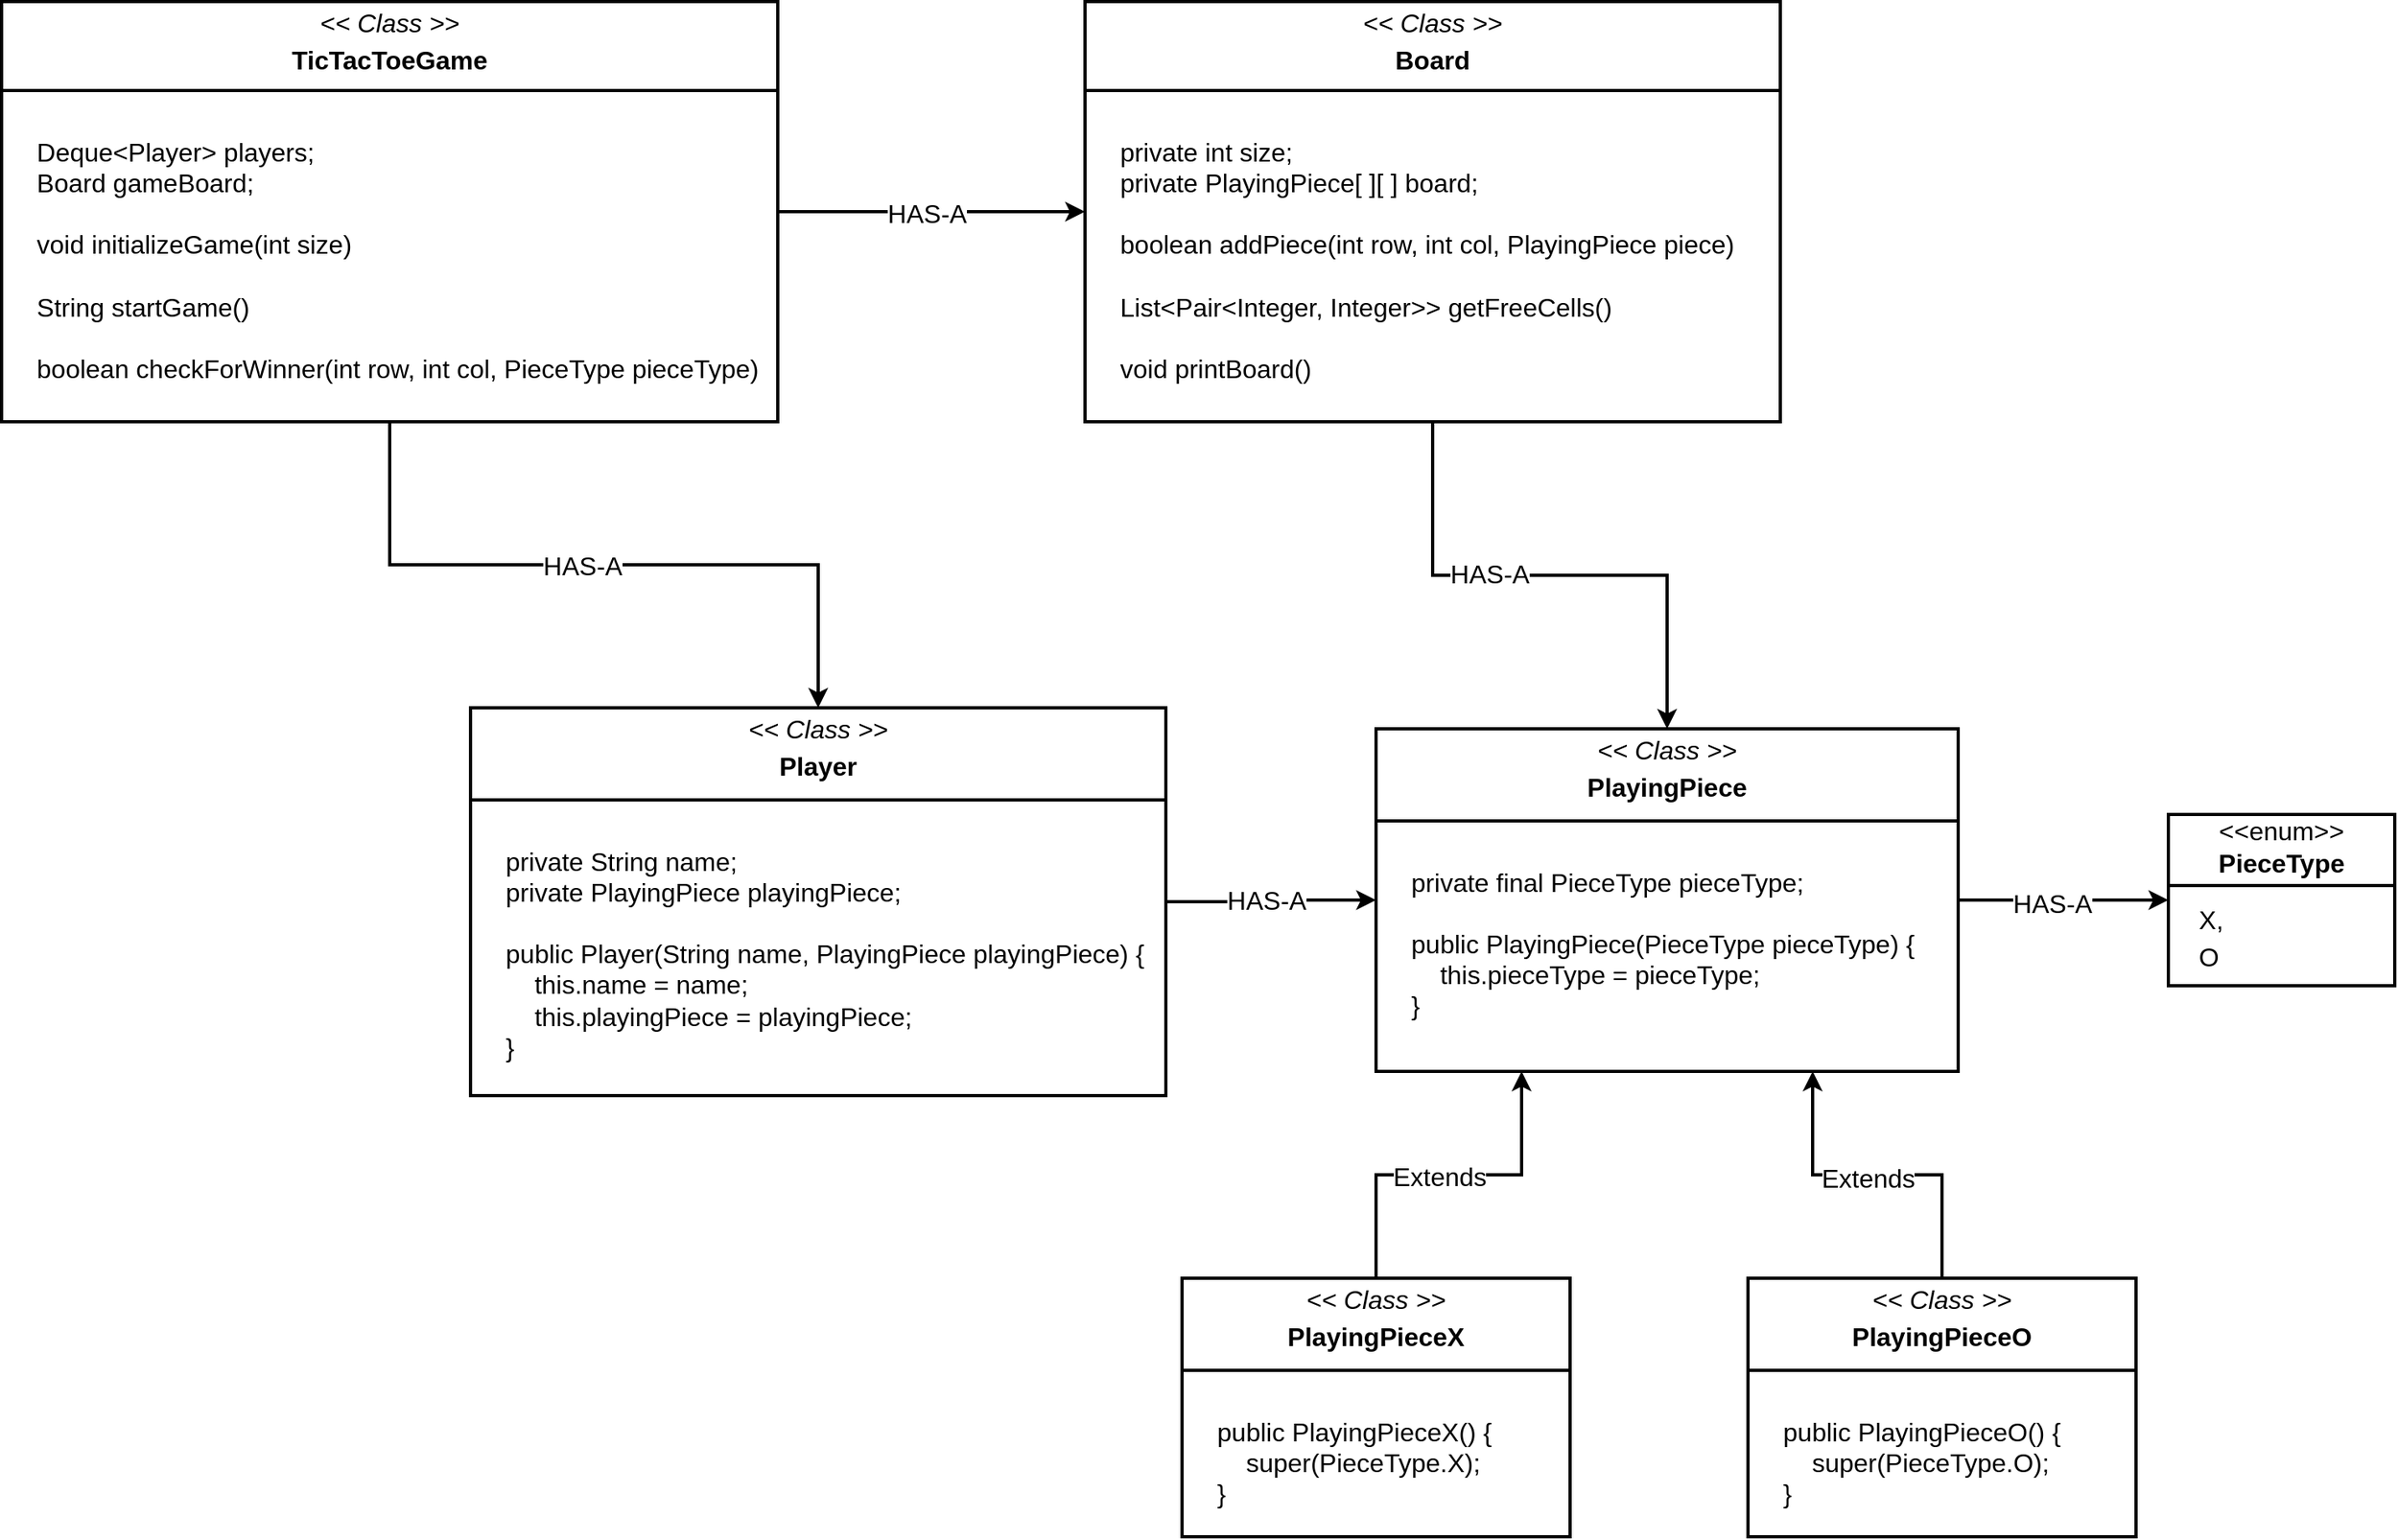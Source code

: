 <mxfile version="26.0.8">
  <diagram id="C5RBs43oDa-KdzZeNtuy" name="Page-1">
    <mxGraphModel dx="4011" dy="2103" grid="1" gridSize="10" guides="1" tooltips="1" connect="1" arrows="1" fold="1" page="1" pageScale="1" pageWidth="827" pageHeight="1169" math="0" shadow="0">
      <root>
        <mxCell id="WIyWlLk6GJQsqaUBKTNV-0" />
        <mxCell id="WIyWlLk6GJQsqaUBKTNV-1" parent="WIyWlLk6GJQsqaUBKTNV-0" />
        <mxCell id="_3OOq8Yg09w47S2UW9t4-0" value="" style="fontStyle=1;align=center;verticalAlign=middle;childLayout=stackLayout;horizontal=1;horizontalStack=0;resizeParent=1;resizeParentMax=0;resizeLast=0;marginBottom=0;fontSize=16;strokeWidth=2;fillColor=none;spacing=2;" vertex="1" parent="WIyWlLk6GJQsqaUBKTNV-1">
          <mxGeometry x="-610" y="193" width="140" height="106" as="geometry" />
        </mxCell>
        <mxCell id="_3OOq8Yg09w47S2UW9t4-1" value="&amp;lt;&amp;lt;enum&amp;gt;&amp;gt;" style="html=1;align=center;spacing=2;verticalAlign=middle;strokeColor=none;fillColor=none;whiteSpace=wrap;fontSize=16;strokeWidth=2;" vertex="1" parent="_3OOq8Yg09w47S2UW9t4-0">
          <mxGeometry width="140" height="20" as="geometry" />
        </mxCell>
        <mxCell id="_3OOq8Yg09w47S2UW9t4-2" value="PieceType" style="html=1;align=center;spacing=2;verticalAlign=middle;strokeColor=none;fillColor=none;whiteSpace=wrap;fontStyle=1;fontSize=16;strokeWidth=2;" vertex="1" parent="_3OOq8Yg09w47S2UW9t4-0">
          <mxGeometry y="20" width="140" height="20" as="geometry" />
        </mxCell>
        <mxCell id="_3OOq8Yg09w47S2UW9t4-3" value="" style="line;strokeWidth=2;fillColor=none;align=left;verticalAlign=middle;spacingTop=-1;spacingLeft=3;spacingRight=3;rotatable=0;labelPosition=right;points=[];portConstraint=eastwest;fontSize=16;spacing=2;" vertex="1" parent="_3OOq8Yg09w47S2UW9t4-0">
          <mxGeometry y="40" width="140" height="8" as="geometry" />
        </mxCell>
        <mxCell id="_3OOq8Yg09w47S2UW9t4-4" value="&lt;div style=&quot;line-height: 150%;&quot;&gt;&lt;div style=&quot;line-height: 140%;&quot;&gt;&lt;div style=&quot;line-height: 140%;&quot;&gt;&amp;nbsp; X,&lt;/div&gt;&lt;div style=&quot;line-height: 140%;&quot;&gt;&amp;nbsp; O&lt;/div&gt;&lt;/div&gt;&lt;/div&gt;" style="html=1;align=left;spacing=2;spacingLeft=8;verticalAlign=middle;strokeColor=none;fillColor=none;whiteSpace=wrap;fontSize=16;strokeWidth=2;" vertex="1" parent="_3OOq8Yg09w47S2UW9t4-0">
          <mxGeometry y="48" width="140" height="58" as="geometry" />
        </mxCell>
        <mxCell id="_3OOq8Yg09w47S2UW9t4-8" style="edgeStyle=orthogonalEdgeStyle;rounded=0;orthogonalLoop=1;jettySize=auto;html=1;entryX=0;entryY=0.5;entryDx=0;entryDy=0;fontSize=16;strokeWidth=2;spacing=2;" edge="1" parent="WIyWlLk6GJQsqaUBKTNV-1" source="_3OOq8Yg09w47S2UW9t4-5" target="_3OOq8Yg09w47S2UW9t4-0">
          <mxGeometry relative="1" as="geometry" />
        </mxCell>
        <mxCell id="_3OOq8Yg09w47S2UW9t4-18" value="HAS-A" style="edgeLabel;html=1;align=center;verticalAlign=middle;resizable=0;points=[];fontSize=16;spacing=2;" vertex="1" connectable="0" parent="_3OOq8Yg09w47S2UW9t4-8">
          <mxGeometry x="-0.108" y="-1" relative="1" as="geometry">
            <mxPoint y="1" as="offset" />
          </mxGeometry>
        </mxCell>
        <mxCell id="_3OOq8Yg09w47S2UW9t4-5" value="&lt;p style=&quot;margin: 4px 0px 0px; text-align: center;&quot;&gt;&lt;span style=&quot;background-color: initial;&quot;&gt;&lt;font&gt;&lt;i&gt;&amp;lt;&amp;lt; Class &amp;gt;&amp;gt;&lt;/i&gt;&lt;/font&gt;&lt;/span&gt;&lt;/p&gt;&lt;p style=&quot;margin: 4px 0px 0px; text-align: center;&quot;&gt;&lt;b&gt;PlayingPiece&lt;/b&gt;&lt;/p&gt;&lt;div style=&quot;height: 2px;&quot;&gt;&lt;br&gt;&lt;/div&gt;&lt;hr style=&quot;border-style: solid;&quot;&gt;&lt;p style=&quot;margin: 0px 0px 0px 4px;&quot;&gt;&lt;br&gt;&lt;/p&gt;&lt;p style=&quot;margin: 0px 0px 0px 4px;&quot;&gt;&lt;/p&gt;&lt;p style=&quot;margin: 0px 0px 0px 4px;&quot;&gt;&lt;span&gt;&amp;nbsp; &amp;nbsp;&amp;nbsp;&lt;/span&gt;&lt;span style=&quot;background-color: transparent;&quot;&gt;private final PieceType pieceType;&lt;/span&gt;&lt;/p&gt;&lt;p style=&quot;margin: 0px 0px 0px 4px;&quot;&gt;&lt;br&gt;&lt;/p&gt;&lt;p style=&quot;margin: 0px 0px 0px 4px;&quot;&gt;&amp;nbsp; &amp;nbsp; public PlayingPiece(PieceType pieceType) {&lt;/p&gt;&lt;p style=&quot;margin: 0px 0px 0px 4px;&quot;&gt;&amp;nbsp; &amp;nbsp; &amp;nbsp; &amp;nbsp; this.pieceType = pieceType;&lt;/p&gt;&lt;p style=&quot;margin: 0px 0px 0px 4px;&quot;&gt;&amp;nbsp; &amp;nbsp; }&lt;/p&gt;" style="verticalAlign=top;align=left;overflow=fill;html=1;whiteSpace=wrap;strokeWidth=2;fontSize=16;fillColor=none;spacing=2;" vertex="1" parent="WIyWlLk6GJQsqaUBKTNV-1">
          <mxGeometry x="-1100" y="140" width="360" height="212" as="geometry" />
        </mxCell>
        <mxCell id="_3OOq8Yg09w47S2UW9t4-9" style="edgeStyle=orthogonalEdgeStyle;rounded=0;orthogonalLoop=1;jettySize=auto;html=1;entryX=0.25;entryY=1;entryDx=0;entryDy=0;fontSize=16;strokeWidth=2;spacing=2;" edge="1" parent="WIyWlLk6GJQsqaUBKTNV-1" source="_3OOq8Yg09w47S2UW9t4-6" target="_3OOq8Yg09w47S2UW9t4-5">
          <mxGeometry relative="1" as="geometry" />
        </mxCell>
        <mxCell id="_3OOq8Yg09w47S2UW9t4-11" value="Extends" style="edgeLabel;html=1;align=center;verticalAlign=middle;resizable=0;points=[];fontSize=16;spacing=2;" vertex="1" connectable="0" parent="_3OOq8Yg09w47S2UW9t4-9">
          <mxGeometry x="-0.056" relative="1" as="geometry">
            <mxPoint y="1" as="offset" />
          </mxGeometry>
        </mxCell>
        <mxCell id="_3OOq8Yg09w47S2UW9t4-6" value="&lt;p style=&quot;margin: 4px 0px 0px; text-align: center;&quot;&gt;&lt;span style=&quot;background-color: initial;&quot;&gt;&lt;font&gt;&lt;i&gt;&amp;lt;&amp;lt; Class &amp;gt;&amp;gt;&lt;/i&gt;&lt;/font&gt;&lt;/span&gt;&lt;/p&gt;&lt;p style=&quot;margin: 4px 0px 0px; text-align: center;&quot;&gt;&lt;b&gt;PlayingPieceX&lt;/b&gt;&lt;/p&gt;&lt;div style=&quot;height: 2px;&quot;&gt;&lt;br&gt;&lt;/div&gt;&lt;hr style=&quot;border-style: solid;&quot;&gt;&lt;p style=&quot;margin: 0px 0px 0px 4px;&quot;&gt;&lt;br&gt;&lt;/p&gt;&lt;p style=&quot;margin: 0px 0px 0px 4px;&quot;&gt;&lt;/p&gt;&lt;p style=&quot;margin: 0px 0px 0px 4px;&quot;&gt;&lt;span&gt;&amp;nbsp; &amp;nbsp;&amp;nbsp;&lt;/span&gt;&lt;span style=&quot;background-color: transparent;&quot;&gt;public PlayingPieceX() {&lt;/span&gt;&lt;/p&gt;&lt;p style=&quot;margin: 0px 0px 0px 4px;&quot;&gt;&amp;nbsp; &amp;nbsp; &amp;nbsp; &amp;nbsp; super(PieceType.X);&lt;/p&gt;&lt;p style=&quot;margin: 0px 0px 0px 4px;&quot;&gt;&amp;nbsp; &amp;nbsp; }&lt;/p&gt;" style="verticalAlign=top;align=left;overflow=fill;html=1;whiteSpace=wrap;strokeWidth=2;fontSize=16;fillColor=none;spacing=2;" vertex="1" parent="WIyWlLk6GJQsqaUBKTNV-1">
          <mxGeometry x="-1220" y="480" width="240" height="160" as="geometry" />
        </mxCell>
        <mxCell id="_3OOq8Yg09w47S2UW9t4-10" style="edgeStyle=orthogonalEdgeStyle;rounded=0;orthogonalLoop=1;jettySize=auto;html=1;entryX=0.75;entryY=1;entryDx=0;entryDy=0;fontSize=16;strokeWidth=2;spacing=2;" edge="1" parent="WIyWlLk6GJQsqaUBKTNV-1" source="_3OOq8Yg09w47S2UW9t4-7" target="_3OOq8Yg09w47S2UW9t4-5">
          <mxGeometry relative="1" as="geometry" />
        </mxCell>
        <mxCell id="_3OOq8Yg09w47S2UW9t4-14" value="Extends" style="edgeLabel;html=1;align=center;verticalAlign=middle;resizable=0;points=[];fontSize=16;spacing=2;" vertex="1" connectable="0" parent="_3OOq8Yg09w47S2UW9t4-10">
          <mxGeometry x="0.059" y="2" relative="1" as="geometry">
            <mxPoint as="offset" />
          </mxGeometry>
        </mxCell>
        <mxCell id="_3OOq8Yg09w47S2UW9t4-7" value="&lt;p style=&quot;margin: 4px 0px 0px; text-align: center;&quot;&gt;&lt;span style=&quot;background-color: initial;&quot;&gt;&lt;font&gt;&lt;i&gt;&amp;lt;&amp;lt; Class &amp;gt;&amp;gt;&lt;/i&gt;&lt;/font&gt;&lt;/span&gt;&lt;/p&gt;&lt;p style=&quot;margin: 4px 0px 0px; text-align: center;&quot;&gt;&lt;b&gt;PlayingPieceO&lt;/b&gt;&lt;/p&gt;&lt;div style=&quot;height: 2px;&quot;&gt;&lt;br&gt;&lt;/div&gt;&lt;hr style=&quot;border-style: solid;&quot;&gt;&lt;p style=&quot;margin: 0px 0px 0px 4px;&quot;&gt;&lt;br&gt;&lt;/p&gt;&lt;p style=&quot;margin: 0px 0px 0px 4px;&quot;&gt;&lt;/p&gt;&lt;p style=&quot;margin: 0px 0px 0px 4px;&quot;&gt;&lt;span&gt;&amp;nbsp; &amp;nbsp;&amp;nbsp;&lt;/span&gt;&lt;span style=&quot;background-color: transparent;&quot;&gt;public PlayingPieceO() {&lt;/span&gt;&lt;/p&gt;&lt;p style=&quot;margin: 0px 0px 0px 4px;&quot;&gt;&amp;nbsp; &amp;nbsp; &amp;nbsp; &amp;nbsp; super(PieceType.O);&lt;/p&gt;&lt;p style=&quot;margin: 0px 0px 0px 4px;&quot;&gt;&amp;nbsp; &amp;nbsp; }&lt;/p&gt;" style="verticalAlign=top;align=left;overflow=fill;html=1;whiteSpace=wrap;strokeWidth=2;fontSize=16;fillColor=none;spacing=2;" vertex="1" parent="WIyWlLk6GJQsqaUBKTNV-1">
          <mxGeometry x="-870" y="480" width="240" height="160" as="geometry" />
        </mxCell>
        <mxCell id="_3OOq8Yg09w47S2UW9t4-16" style="edgeStyle=orthogonalEdgeStyle;rounded=0;orthogonalLoop=1;jettySize=auto;html=1;entryX=0;entryY=0.5;entryDx=0;entryDy=0;strokeWidth=2;fontSize=16;spacing=2;" edge="1" parent="WIyWlLk6GJQsqaUBKTNV-1" source="_3OOq8Yg09w47S2UW9t4-15" target="_3OOq8Yg09w47S2UW9t4-5">
          <mxGeometry relative="1" as="geometry" />
        </mxCell>
        <mxCell id="_3OOq8Yg09w47S2UW9t4-17" value="HAS-A" style="edgeLabel;html=1;align=center;verticalAlign=middle;resizable=0;points=[];fontSize=16;spacing=2;" vertex="1" connectable="0" parent="_3OOq8Yg09w47S2UW9t4-16">
          <mxGeometry x="-0.057" y="2" relative="1" as="geometry">
            <mxPoint y="1" as="offset" />
          </mxGeometry>
        </mxCell>
        <mxCell id="_3OOq8Yg09w47S2UW9t4-15" value="&lt;p style=&quot;margin: 4px 0px 0px; text-align: center;&quot;&gt;&lt;span style=&quot;background-color: initial;&quot;&gt;&lt;font&gt;&lt;i&gt;&amp;lt;&amp;lt; Class &amp;gt;&amp;gt;&lt;/i&gt;&lt;/font&gt;&lt;/span&gt;&lt;/p&gt;&lt;p style=&quot;margin: 4px 0px 0px; text-align: center;&quot;&gt;&lt;b&gt;Player&lt;/b&gt;&lt;/p&gt;&lt;div style=&quot;height: 2px;&quot;&gt;&lt;br&gt;&lt;/div&gt;&lt;hr style=&quot;border-style: solid;&quot;&gt;&lt;p style=&quot;margin: 0px 0px 0px 4px;&quot;&gt;&lt;br&gt;&lt;/p&gt;&lt;p style=&quot;margin: 0px 0px 0px 4px;&quot;&gt;&lt;/p&gt;&lt;p style=&quot;margin: 0px 0px 0px 4px;&quot;&gt;&lt;span&gt;&amp;nbsp; &amp;nbsp;&amp;nbsp;&lt;/span&gt;&lt;span style=&quot;background-color: transparent;&quot;&gt;private String name;&lt;/span&gt;&lt;/p&gt;&lt;p style=&quot;margin: 0px 0px 0px 4px;&quot;&gt;&amp;nbsp; &amp;nbsp; private PlayingPiece playingPiece;&lt;/p&gt;&lt;p style=&quot;margin: 0px 0px 0px 4px;&quot;&gt;&lt;br&gt;&lt;/p&gt;&lt;p style=&quot;margin: 0px 0px 0px 4px;&quot;&gt;&amp;nbsp; &amp;nbsp; public Player(String name, PlayingPiece playingPiece) {&lt;/p&gt;&lt;p style=&quot;margin: 0px 0px 0px 4px;&quot;&gt;&amp;nbsp; &amp;nbsp; &amp;nbsp; &amp;nbsp; this.name = name;&lt;/p&gt;&lt;p style=&quot;margin: 0px 0px 0px 4px;&quot;&gt;&amp;nbsp; &amp;nbsp; &amp;nbsp; &amp;nbsp; this.playingPiece = playingPiece;&lt;/p&gt;&lt;p style=&quot;margin: 0px 0px 0px 4px;&quot;&gt;&amp;nbsp; &amp;nbsp; }&amp;nbsp;&lt;/p&gt;" style="verticalAlign=top;align=left;overflow=fill;html=1;whiteSpace=wrap;strokeWidth=2;fontSize=16;fillColor=none;spacing=2;" vertex="1" parent="WIyWlLk6GJQsqaUBKTNV-1">
          <mxGeometry x="-1660" y="127" width="430" height="240" as="geometry" />
        </mxCell>
        <mxCell id="_3OOq8Yg09w47S2UW9t4-20" style="edgeStyle=orthogonalEdgeStyle;rounded=0;orthogonalLoop=1;jettySize=auto;html=1;fontSize=16;spacing=2;strokeWidth=2;" edge="1" parent="WIyWlLk6GJQsqaUBKTNV-1" source="_3OOq8Yg09w47S2UW9t4-19" target="_3OOq8Yg09w47S2UW9t4-5">
          <mxGeometry relative="1" as="geometry" />
        </mxCell>
        <mxCell id="_3OOq8Yg09w47S2UW9t4-21" value="HAS-A" style="edgeLabel;html=1;align=center;verticalAlign=middle;resizable=0;points=[];fontSize=16;spacing=2;" vertex="1" connectable="0" parent="_3OOq8Yg09w47S2UW9t4-20">
          <mxGeometry x="-0.223" y="1" relative="1" as="geometry">
            <mxPoint as="offset" />
          </mxGeometry>
        </mxCell>
        <mxCell id="_3OOq8Yg09w47S2UW9t4-19" value="&lt;p style=&quot;margin: 4px 0px 0px; text-align: center;&quot;&gt;&lt;span style=&quot;background-color: initial;&quot;&gt;&lt;font&gt;&lt;i&gt;&amp;lt;&amp;lt; Class &amp;gt;&amp;gt;&lt;/i&gt;&lt;/font&gt;&lt;/span&gt;&lt;/p&gt;&lt;p style=&quot;margin: 4px 0px 0px; text-align: center;&quot;&gt;&lt;b&gt;Board&lt;/b&gt;&lt;/p&gt;&lt;hr style=&quot;border-style: solid;&quot;&gt;&lt;p style=&quot;margin: 0px 0px 0px 4px;&quot;&gt;&lt;br&gt;&lt;/p&gt;&lt;p style=&quot;margin: 0px 0px 0px 4px;&quot;&gt;&lt;/p&gt;&lt;p style=&quot;margin: 0px 0px 0px 4px;&quot;&gt;&lt;span&gt;&amp;nbsp; &amp;nbsp;&amp;nbsp;&lt;/span&gt;&lt;span style=&quot;background-color: transparent;&quot;&gt;private int size;&lt;/span&gt;&lt;/p&gt;&lt;p style=&quot;margin: 0px 0px 0px 4px;&quot;&gt;&amp;nbsp; &amp;nbsp; private PlayingPiece[ ][ ] board;&lt;/p&gt;&lt;p style=&quot;margin: 0px 0px 0px 4px;&quot;&gt;&lt;br&gt;&lt;/p&gt;&lt;p style=&quot;margin: 0px 0px 0px 4px;&quot;&gt;&amp;nbsp; &amp;nbsp;&amp;nbsp;boolean addPiece(int row, int col, PlayingPiece piece)&lt;/p&gt;&lt;p style=&quot;margin: 0px 0px 0px 4px;&quot;&gt;&lt;br&gt;&lt;/p&gt;&lt;p style=&quot;margin: 0px 0px 0px 4px;&quot;&gt;&amp;nbsp; &amp;nbsp; List&amp;lt;Pair&amp;lt;Integer, Integer&amp;gt;&amp;gt; getFreeCells()&lt;/p&gt;&lt;p style=&quot;margin: 0px 0px 0px 4px;&quot;&gt;&lt;br&gt;&lt;/p&gt;&lt;p style=&quot;margin: 0px 0px 0px 4px;&quot;&gt;&amp;nbsp; &amp;nbsp; void printBoard()&lt;/p&gt;" style="verticalAlign=top;align=left;overflow=fill;html=1;whiteSpace=wrap;strokeWidth=2;fontSize=16;fillColor=none;spacing=2;" vertex="1" parent="WIyWlLk6GJQsqaUBKTNV-1">
          <mxGeometry x="-1280" y="-310" width="430" height="260" as="geometry" />
        </mxCell>
        <mxCell id="_3OOq8Yg09w47S2UW9t4-23" style="edgeStyle=orthogonalEdgeStyle;rounded=0;orthogonalLoop=1;jettySize=auto;html=1;entryX=0;entryY=0.5;entryDx=0;entryDy=0;fontSize=16;spacing=2;strokeWidth=2;" edge="1" parent="WIyWlLk6GJQsqaUBKTNV-1" source="_3OOq8Yg09w47S2UW9t4-22" target="_3OOq8Yg09w47S2UW9t4-19">
          <mxGeometry relative="1" as="geometry" />
        </mxCell>
        <mxCell id="_3OOq8Yg09w47S2UW9t4-24" value="HAS-A" style="edgeLabel;html=1;align=center;verticalAlign=middle;resizable=0;points=[];fontSize=16;spacing=2;" vertex="1" connectable="0" parent="_3OOq8Yg09w47S2UW9t4-23">
          <mxGeometry x="-0.037" y="-1" relative="1" as="geometry">
            <mxPoint as="offset" />
          </mxGeometry>
        </mxCell>
        <mxCell id="_3OOq8Yg09w47S2UW9t4-25" style="edgeStyle=orthogonalEdgeStyle;rounded=0;orthogonalLoop=1;jettySize=auto;html=1;entryX=0.5;entryY=0;entryDx=0;entryDy=0;fontSize=16;spacing=2;strokeWidth=2;" edge="1" parent="WIyWlLk6GJQsqaUBKTNV-1" source="_3OOq8Yg09w47S2UW9t4-22" target="_3OOq8Yg09w47S2UW9t4-15">
          <mxGeometry relative="1" as="geometry" />
        </mxCell>
        <mxCell id="_3OOq8Yg09w47S2UW9t4-26" value="HAS-A" style="edgeLabel;html=1;align=center;verticalAlign=middle;resizable=0;points=[];fontSize=16;spacing=2;" vertex="1" connectable="0" parent="_3OOq8Yg09w47S2UW9t4-25">
          <mxGeometry x="-0.064" relative="1" as="geometry">
            <mxPoint as="offset" />
          </mxGeometry>
        </mxCell>
        <mxCell id="_3OOq8Yg09w47S2UW9t4-22" value="&lt;p style=&quot;margin: 4px 0px 0px; text-align: center;&quot;&gt;&lt;span style=&quot;background-color: initial;&quot;&gt;&lt;font&gt;&lt;i&gt;&amp;lt;&amp;lt; Class &amp;gt;&amp;gt;&lt;/i&gt;&lt;/font&gt;&lt;/span&gt;&lt;/p&gt;&lt;p style=&quot;margin: 4px 0px 0px; text-align: center;&quot;&gt;&lt;b&gt;TicTacToeGame&lt;/b&gt;&lt;/p&gt;&lt;hr style=&quot;border-style: solid;&quot;&gt;&lt;p style=&quot;margin: 0px 0px 0px 4px;&quot;&gt;&lt;br&gt;&lt;/p&gt;&lt;p style=&quot;margin: 0px 0px 0px 4px;&quot;&gt;&lt;/p&gt;&lt;p style=&quot;margin: 0px 0px 0px 4px;&quot;&gt;&lt;span&gt;&amp;nbsp; &amp;nbsp;&amp;nbsp;&lt;/span&gt;&lt;span style=&quot;background-color: transparent;&quot;&gt;Deque&amp;lt;Player&amp;gt; players;&lt;/span&gt;&lt;/p&gt;&lt;p style=&quot;margin: 0px 0px 0px 4px;&quot;&gt;&amp;nbsp; &amp;nbsp; Board gameBoard;&lt;/p&gt;&lt;p style=&quot;margin: 0px 0px 0px 4px;&quot;&gt;&lt;br&gt;&lt;/p&gt;&lt;p style=&quot;margin: 0px 0px 0px 4px;&quot;&gt;&amp;nbsp; &amp;nbsp;&amp;nbsp;void initializeGame(int size)&lt;/p&gt;&lt;p style=&quot;margin: 0px 0px 0px 4px;&quot;&gt;&lt;br&gt;&lt;/p&gt;&lt;p style=&quot;margin: 0px 0px 0px 4px;&quot;&gt;&amp;nbsp; &amp;nbsp; String startGame()&lt;/p&gt;&lt;p style=&quot;margin: 0px 0px 0px 4px;&quot;&gt;&lt;br&gt;&lt;/p&gt;&lt;p style=&quot;margin: 0px 0px 0px 4px;&quot;&gt;&amp;nbsp; &amp;nbsp; boolean checkForWinner(int row, int col, PieceType pieceType)&lt;/p&gt;" style="verticalAlign=top;align=left;overflow=fill;html=1;whiteSpace=wrap;strokeWidth=2;fontSize=16;fillColor=none;spacing=2;" vertex="1" parent="WIyWlLk6GJQsqaUBKTNV-1">
          <mxGeometry x="-1950" y="-310" width="480" height="260" as="geometry" />
        </mxCell>
      </root>
    </mxGraphModel>
  </diagram>
</mxfile>
